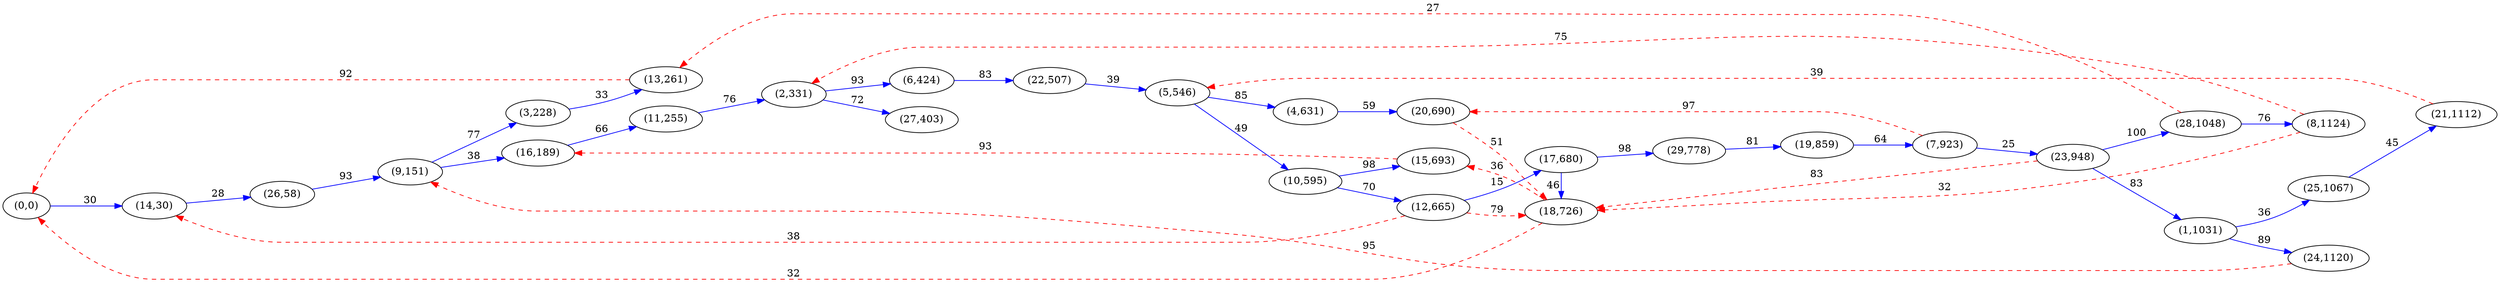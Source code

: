 digraph G {
ranksep = "equally";
rankdir = LR;
{rank = same; "(0,0)"; };
{rank = same; "(14,30)"; };
{rank = same; "(26,58)"; };
{rank = same; "(9,151)"; };
{rank = same; "(3,228)"; "(16,189)"; };
{rank = same; "(13,261)"; "(11,255)"; };
{rank = same; "(2,331)"; };
{rank = same; "(6,424)"; "(27,403)"; };
{rank = same; "(22,507)"; };
{rank = same; "(5,546)"; };
{rank = same; "(4,631)"; "(10,595)"; };
{rank = same; "(20,690)"; "(12,665)"; "(15,693)"; };
{rank = same; "(18,726)"; "(17,680)"; };
{rank = same; "(29,778)"; };
{rank = same; "(19,859)"; };
{rank = same; "(7,923)"; };
{rank = same; "(23,948)"; };
{rank = same; "(1,1031)"; "(28,1048)"; };
{rank = same; "(24,1120)"; "(25,1067)"; "(8,1124)"; };
{rank = same; "(21,1112)"; };
{rank = same; };
"(0,0)"->"(14,30)"[label="30" color = "blue"];
"(14,30)"->"(26,58)"[label="28" color = "blue"];
"(26,58)"->"(9,151)"[label="93" color = "blue"];
"(9,151)"->"(3,228)"[label="77" color = "blue"];
"(9,151)"->"(16,189)"[label="38" color = "blue"];
"(3,228)"->"(13,261)"[label="33" color = "blue"];
"(16,189)"->"(11,255)"[label="66" color = "blue"];
"(13,261)"->"(0,0)"[label="92" color = "red" style = "dashed" ];
"(11,255)"->"(2,331)"[label="76" color = "blue"];
"(2,331)"->"(6,424)"[label="93" color = "blue"];
"(2,331)"->"(27,403)"[label="72" color = "blue"];
"(6,424)"->"(22,507)"[label="83" color = "blue"];
"(27,403)"
"(22,507)"->"(5,546)"[label="39" color = "blue"];
"(5,546)"->"(4,631)"[label="85" color = "blue"];
"(5,546)"->"(10,595)"[label="49" color = "blue"];
"(4,631)"->"(20,690)"[label="59" color = "blue"];
"(10,595)"->"(12,665)"[label="70" color = "blue"];
"(10,595)"->"(15,693)"[label="98" color = "blue"];
"(20,690)"->"(18,726)"[label="51" color = "red" style = "dashed" ];
"(12,665)"->"(17,680)"[label="15" color = "blue"];
"(12,665)"->"(18,726)"[label="79" color = "red" style = "dashed" ];
"(12,665)"->"(14,30)"[label="38" color = "red" style = "dashed" ];
"(15,693)"->"(16,189)"[label="93" color = "red" style = "dashed" ];
"(18,726)"->"(15,693)"[label="36" color = "red" style = "dashed" ];
"(18,726)"->"(0,0)"[label="32" color = "red" style = "dashed" ];
"(17,680)"->"(29,778)"[label="98" color = "blue"];
"(17,680)"->"(18,726)"[label="46" color = "blue"];
"(29,778)"->"(19,859)"[label="81" color = "blue"];
"(19,859)"->"(7,923)"[label="64" color = "blue"];
"(7,923)"->"(23,948)"[label="25" color = "blue"];
"(7,923)"->"(20,690)"[label="97" color = "red" style = "dashed" ];
"(23,948)"->"(1,1031)"[label="83" color = "blue"];
"(23,948)"->"(28,1048)"[label="100" color = "blue"];
"(23,948)"->"(18,726)"[label="83" color = "red" style = "dashed" ];
"(1,1031)"->"(24,1120)"[label="89" color = "blue"];
"(1,1031)"->"(25,1067)"[label="36" color = "blue"];
"(28,1048)"->"(13,261)"[label="27" color = "red" style = "dashed" ];
"(28,1048)"->"(8,1124)"[label="76" color = "blue"];
"(24,1120)"->"(9,151)"[label="95" color = "red" style = "dashed" ];
"(25,1067)"->"(21,1112)"[label="45" color = "blue"];
"(8,1124)"->"(18,726)"[label="32" color = "red" style = "dashed" ];
"(8,1124)"->"(2,331)"[label="75" color = "red" style = "dashed" ];
"(21,1112)"->"(5,546)"[label="39" color = "red" style = "dashed" ];
}
